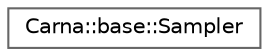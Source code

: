 digraph "Graphical Class Hierarchy"
{
 // LATEX_PDF_SIZE
  bgcolor="transparent";
  edge [fontname=Helvetica,fontsize=10,labelfontname=Helvetica,labelfontsize=10];
  node [fontname=Helvetica,fontsize=10,shape=box,height=0.2,width=0.4];
  rankdir="LR";
  Node0 [id="Node000000",label="Carna::base::Sampler",height=0.2,width=0.4,color="grey40", fillcolor="white", style="filled",URL="$classCarna_1_1base_1_1Sampler.html",tooltip="Maintains an OpenGL texture sampler object. This class realizes the RAII-idiom."];
}
